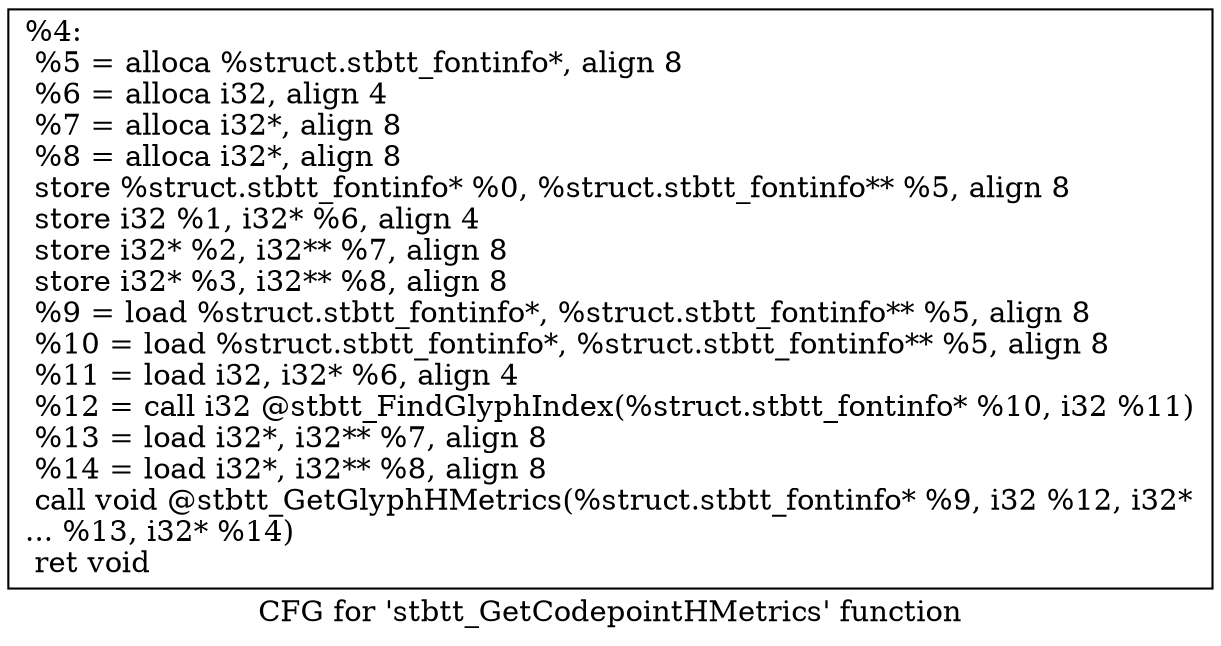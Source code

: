 digraph "CFG for 'stbtt_GetCodepointHMetrics' function" {
	label="CFG for 'stbtt_GetCodepointHMetrics' function";

	Node0x2a0cd00 [shape=record,label="{%4:\l  %5 = alloca %struct.stbtt_fontinfo*, align 8\l  %6 = alloca i32, align 4\l  %7 = alloca i32*, align 8\l  %8 = alloca i32*, align 8\l  store %struct.stbtt_fontinfo* %0, %struct.stbtt_fontinfo** %5, align 8\l  store i32 %1, i32* %6, align 4\l  store i32* %2, i32** %7, align 8\l  store i32* %3, i32** %8, align 8\l  %9 = load %struct.stbtt_fontinfo*, %struct.stbtt_fontinfo** %5, align 8\l  %10 = load %struct.stbtt_fontinfo*, %struct.stbtt_fontinfo** %5, align 8\l  %11 = load i32, i32* %6, align 4\l  %12 = call i32 @stbtt_FindGlyphIndex(%struct.stbtt_fontinfo* %10, i32 %11)\l  %13 = load i32*, i32** %7, align 8\l  %14 = load i32*, i32** %8, align 8\l  call void @stbtt_GetGlyphHMetrics(%struct.stbtt_fontinfo* %9, i32 %12, i32*\l... %13, i32* %14)\l  ret void\l}"];
}
